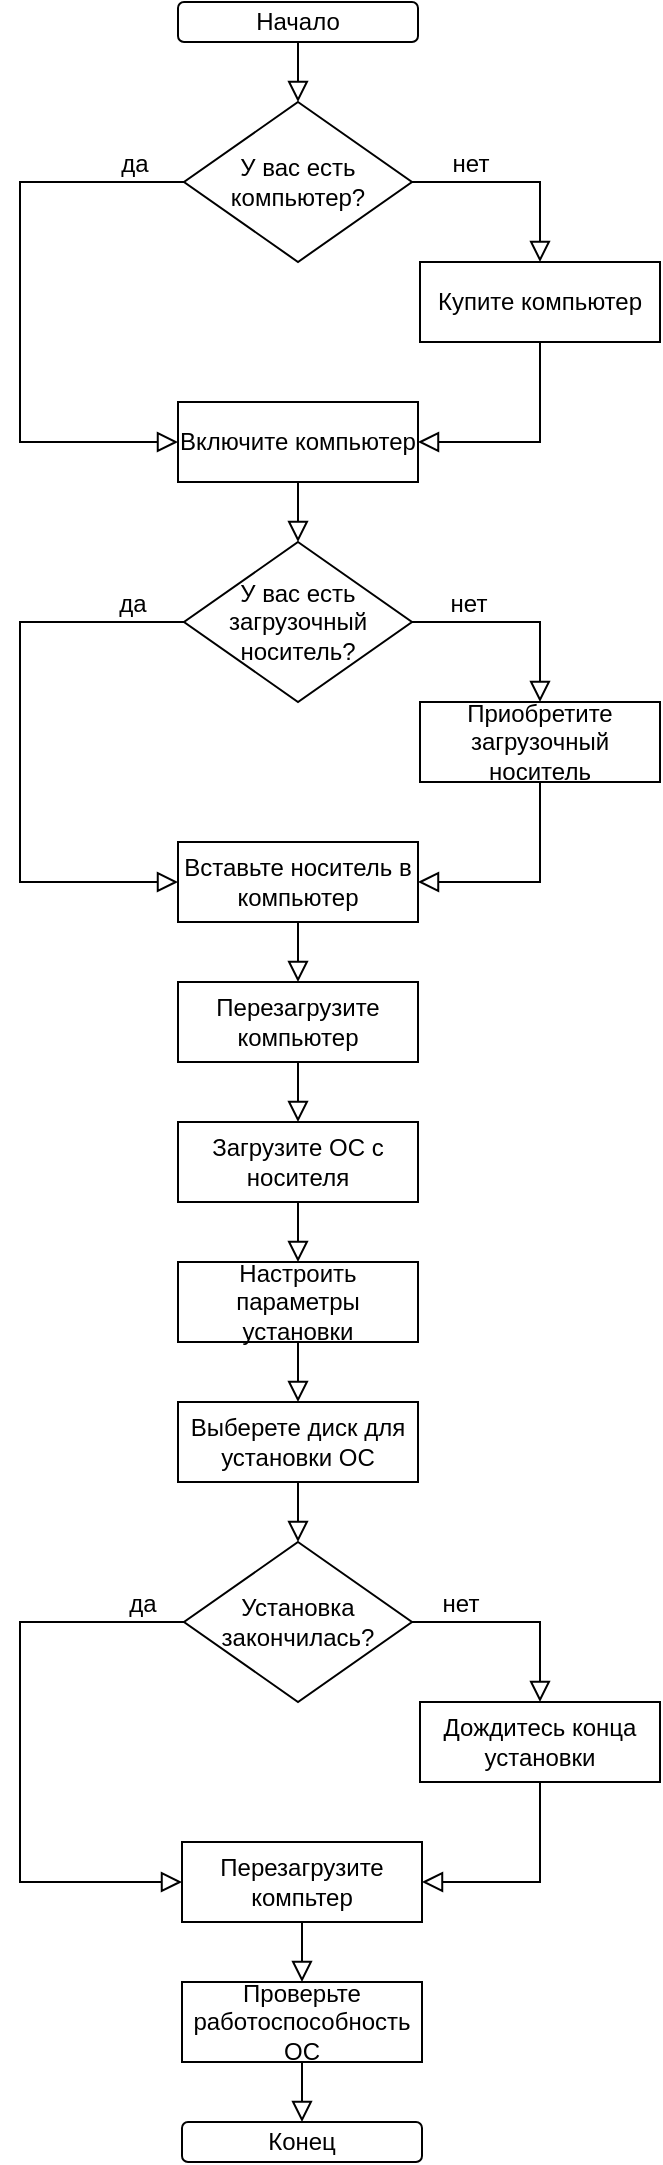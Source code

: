 <mxfile version="22.0.8" type="github">
  <diagram id="C5RBs43oDa-KdzZeNtuy" name="Page-1">
    <mxGraphModel dx="636" dy="358" grid="1" gridSize="10" guides="1" tooltips="1" connect="1" arrows="1" fold="1" page="1" pageScale="1" pageWidth="827" pageHeight="1169" math="0" shadow="0">
      <root>
        <mxCell id="WIyWlLk6GJQsqaUBKTNV-0" />
        <mxCell id="WIyWlLk6GJQsqaUBKTNV-1" parent="WIyWlLk6GJQsqaUBKTNV-0" />
        <mxCell id="WIyWlLk6GJQsqaUBKTNV-2" value="" style="rounded=0;html=1;jettySize=auto;orthogonalLoop=1;fontSize=11;endArrow=block;endFill=0;endSize=8;strokeWidth=1;shadow=0;labelBackgroundColor=none;edgeStyle=orthogonalEdgeStyle;entryX=0.5;entryY=0;entryDx=0;entryDy=0;" parent="WIyWlLk6GJQsqaUBKTNV-1" source="WIyWlLk6GJQsqaUBKTNV-3" target="ZUDtytT54O4jhnoepPId-2" edge="1">
          <mxGeometry relative="1" as="geometry">
            <mxPoint x="414" y="120" as="targetPoint" />
          </mxGeometry>
        </mxCell>
        <mxCell id="WIyWlLk6GJQsqaUBKTNV-3" value="Начало" style="rounded=1;whiteSpace=wrap;html=1;fontSize=12;glass=0;strokeWidth=1;shadow=0;" parent="WIyWlLk6GJQsqaUBKTNV-1" vertex="1">
          <mxGeometry x="359" width="120" height="20" as="geometry" />
        </mxCell>
        <mxCell id="ZUDtytT54O4jhnoepPId-6" value="" style="edgeStyle=orthogonalEdgeStyle;shape=connector;rounded=0;orthogonalLoop=1;jettySize=auto;html=1;shadow=0;labelBackgroundColor=none;strokeColor=default;strokeWidth=1;align=center;verticalAlign=middle;fontFamily=Helvetica;fontSize=11;fontColor=default;endArrow=block;endFill=0;endSize=8;entryX=1;entryY=0.5;entryDx=0;entryDy=0;exitX=0.5;exitY=1;exitDx=0;exitDy=0;" edge="1" parent="WIyWlLk6GJQsqaUBKTNV-1" source="ZUDtytT54O4jhnoepPId-0" target="ZUDtytT54O4jhnoepPId-4">
          <mxGeometry relative="1" as="geometry" />
        </mxCell>
        <mxCell id="ZUDtytT54O4jhnoepPId-0" value="Купите компьютер" style="rounded=0;whiteSpace=wrap;html=1;" vertex="1" parent="WIyWlLk6GJQsqaUBKTNV-1">
          <mxGeometry x="480" y="130" width="120" height="40" as="geometry" />
        </mxCell>
        <mxCell id="ZUDtytT54O4jhnoepPId-1" value="да" style="rounded=0;html=1;jettySize=auto;orthogonalLoop=1;fontSize=12;endArrow=block;endFill=0;endSize=8;strokeWidth=1;shadow=0;labelBackgroundColor=none;edgeStyle=orthogonalEdgeStyle;exitX=0;exitY=0.5;exitDx=0;exitDy=0;fontFamily=Helvetica;verticalAlign=bottom;entryX=0;entryY=0.5;entryDx=0;entryDy=0;labelPosition=center;verticalLabelPosition=middle;align=center;" edge="1" parent="WIyWlLk6GJQsqaUBKTNV-1" source="ZUDtytT54O4jhnoepPId-2" target="ZUDtytT54O4jhnoepPId-4">
          <mxGeometry x="-0.825" relative="1" as="geometry">
            <mxPoint x="410" y="280" as="sourcePoint" />
            <mxPoint x="230" y="90" as="targetPoint" />
            <Array as="points">
              <mxPoint x="280" y="90" />
              <mxPoint x="280" y="220" />
            </Array>
            <mxPoint as="offset" />
          </mxGeometry>
        </mxCell>
        <mxCell id="ZUDtytT54O4jhnoepPId-2" value="У вас есть компьютер?" style="rhombus;whiteSpace=wrap;html=1;" vertex="1" parent="WIyWlLk6GJQsqaUBKTNV-1">
          <mxGeometry x="362" y="50" width="114" height="80" as="geometry" />
        </mxCell>
        <mxCell id="ZUDtytT54O4jhnoepPId-3" value="нет" style="rounded=0;html=1;jettySize=auto;orthogonalLoop=1;fontSize=12;endArrow=block;endFill=0;endSize=8;strokeWidth=1;shadow=0;labelBackgroundColor=none;edgeStyle=orthogonalEdgeStyle;exitX=1;exitY=0.5;exitDx=0;exitDy=0;fontFamily=Helvetica;verticalAlign=bottom;entryX=0.5;entryY=0;entryDx=0;entryDy=0;" edge="1" parent="WIyWlLk6GJQsqaUBKTNV-1" source="ZUDtytT54O4jhnoepPId-2" target="ZUDtytT54O4jhnoepPId-0">
          <mxGeometry x="-0.442" relative="1" as="geometry">
            <mxPoint x="366" y="100" as="sourcePoint" />
            <mxPoint x="600" y="90" as="targetPoint" />
            <mxPoint as="offset" />
          </mxGeometry>
        </mxCell>
        <mxCell id="ZUDtytT54O4jhnoepPId-8" value="" style="edgeStyle=orthogonalEdgeStyle;shape=connector;rounded=0;orthogonalLoop=1;jettySize=auto;html=1;shadow=0;labelBackgroundColor=none;strokeColor=default;strokeWidth=1;align=center;verticalAlign=middle;fontFamily=Helvetica;fontSize=11;fontColor=default;endArrow=block;endFill=0;endSize=8;" edge="1" parent="WIyWlLk6GJQsqaUBKTNV-1" source="ZUDtytT54O4jhnoepPId-4" target="ZUDtytT54O4jhnoepPId-7">
          <mxGeometry relative="1" as="geometry" />
        </mxCell>
        <mxCell id="ZUDtytT54O4jhnoepPId-4" value="Включите компьютер" style="rounded=0;whiteSpace=wrap;html=1;" vertex="1" parent="WIyWlLk6GJQsqaUBKTNV-1">
          <mxGeometry x="359" y="200" width="120" height="40" as="geometry" />
        </mxCell>
        <mxCell id="ZUDtytT54O4jhnoepPId-10" value="нет" style="edgeStyle=orthogonalEdgeStyle;shape=connector;rounded=0;orthogonalLoop=1;jettySize=auto;html=1;shadow=0;labelBackgroundColor=none;strokeColor=default;strokeWidth=1;align=center;verticalAlign=bottom;fontFamily=Helvetica;fontSize=12;fontColor=default;endArrow=block;endFill=0;endSize=8;entryX=0.5;entryY=0;entryDx=0;entryDy=0;" edge="1" parent="WIyWlLk6GJQsqaUBKTNV-1" source="ZUDtytT54O4jhnoepPId-7" target="ZUDtytT54O4jhnoepPId-9">
          <mxGeometry x="-0.468" relative="1" as="geometry">
            <mxPoint as="offset" />
          </mxGeometry>
        </mxCell>
        <mxCell id="ZUDtytT54O4jhnoepPId-12" value="да" style="edgeStyle=orthogonalEdgeStyle;shape=connector;rounded=0;orthogonalLoop=1;jettySize=auto;html=1;shadow=0;labelBackgroundColor=none;strokeColor=default;strokeWidth=1;align=center;verticalAlign=bottom;fontFamily=Helvetica;fontSize=12;fontColor=default;endArrow=block;endFill=0;endSize=8;exitX=0;exitY=0.5;exitDx=0;exitDy=0;entryX=0;entryY=0.5;entryDx=0;entryDy=0;" edge="1" parent="WIyWlLk6GJQsqaUBKTNV-1" source="ZUDtytT54O4jhnoepPId-7" target="ZUDtytT54O4jhnoepPId-11">
          <mxGeometry x="-0.819" relative="1" as="geometry">
            <mxPoint x="260" y="500" as="targetPoint" />
            <Array as="points">
              <mxPoint x="280" y="310" />
              <mxPoint x="280" y="440" />
            </Array>
            <mxPoint as="offset" />
          </mxGeometry>
        </mxCell>
        <mxCell id="ZUDtytT54O4jhnoepPId-7" value="У вас есть загрузочный носитель?" style="rhombus;whiteSpace=wrap;html=1;rounded=0;" vertex="1" parent="WIyWlLk6GJQsqaUBKTNV-1">
          <mxGeometry x="362" y="270" width="114" height="80" as="geometry" />
        </mxCell>
        <mxCell id="ZUDtytT54O4jhnoepPId-9" value="Приобретите загрузочный носитель" style="whiteSpace=wrap;html=1;rounded=0;" vertex="1" parent="WIyWlLk6GJQsqaUBKTNV-1">
          <mxGeometry x="480" y="350" width="120" height="40" as="geometry" />
        </mxCell>
        <mxCell id="ZUDtytT54O4jhnoepPId-15" value="" style="edgeStyle=orthogonalEdgeStyle;shape=connector;rounded=0;orthogonalLoop=1;jettySize=auto;html=1;shadow=0;labelBackgroundColor=none;strokeColor=default;strokeWidth=1;align=center;verticalAlign=middle;fontFamily=Helvetica;fontSize=11;fontColor=default;endArrow=block;endFill=0;endSize=8;" edge="1" parent="WIyWlLk6GJQsqaUBKTNV-1" source="ZUDtytT54O4jhnoepPId-11" target="ZUDtytT54O4jhnoepPId-14">
          <mxGeometry relative="1" as="geometry" />
        </mxCell>
        <mxCell id="ZUDtytT54O4jhnoepPId-11" value="Вставьте носитель в компьютер" style="whiteSpace=wrap;html=1;rounded=0;" vertex="1" parent="WIyWlLk6GJQsqaUBKTNV-1">
          <mxGeometry x="359" y="420" width="120" height="40" as="geometry" />
        </mxCell>
        <mxCell id="ZUDtytT54O4jhnoepPId-13" value="" style="edgeStyle=orthogonalEdgeStyle;shape=connector;rounded=0;orthogonalLoop=1;jettySize=auto;html=1;shadow=0;labelBackgroundColor=none;strokeColor=default;strokeWidth=1;align=center;verticalAlign=middle;fontFamily=Helvetica;fontSize=11;fontColor=default;endArrow=block;endFill=0;endSize=8;entryX=1;entryY=0.5;entryDx=0;entryDy=0;exitX=0.5;exitY=1;exitDx=0;exitDy=0;" edge="1" parent="WIyWlLk6GJQsqaUBKTNV-1" source="ZUDtytT54O4jhnoepPId-9" target="ZUDtytT54O4jhnoepPId-11">
          <mxGeometry relative="1" as="geometry">
            <mxPoint x="481" y="320" as="sourcePoint" />
            <mxPoint x="550" y="360" as="targetPoint" />
          </mxGeometry>
        </mxCell>
        <mxCell id="ZUDtytT54O4jhnoepPId-17" value="" style="edgeStyle=orthogonalEdgeStyle;shape=connector;rounded=0;orthogonalLoop=1;jettySize=auto;html=1;shadow=0;labelBackgroundColor=none;strokeColor=default;strokeWidth=1;align=center;verticalAlign=middle;fontFamily=Helvetica;fontSize=11;fontColor=default;endArrow=block;endFill=0;endSize=8;" edge="1" parent="WIyWlLk6GJQsqaUBKTNV-1" source="ZUDtytT54O4jhnoepPId-14" target="ZUDtytT54O4jhnoepPId-16">
          <mxGeometry relative="1" as="geometry" />
        </mxCell>
        <mxCell id="ZUDtytT54O4jhnoepPId-14" value="Перезагрузите компьютер" style="whiteSpace=wrap;html=1;rounded=0;" vertex="1" parent="WIyWlLk6GJQsqaUBKTNV-1">
          <mxGeometry x="359" y="490" width="120" height="40" as="geometry" />
        </mxCell>
        <mxCell id="ZUDtytT54O4jhnoepPId-19" value="" style="edgeStyle=orthogonalEdgeStyle;shape=connector;rounded=0;orthogonalLoop=1;jettySize=auto;html=1;shadow=0;labelBackgroundColor=none;strokeColor=default;strokeWidth=1;align=center;verticalAlign=middle;fontFamily=Helvetica;fontSize=11;fontColor=default;endArrow=block;endFill=0;endSize=8;" edge="1" parent="WIyWlLk6GJQsqaUBKTNV-1" source="ZUDtytT54O4jhnoepPId-16" target="ZUDtytT54O4jhnoepPId-18">
          <mxGeometry relative="1" as="geometry" />
        </mxCell>
        <mxCell id="ZUDtytT54O4jhnoepPId-16" value="Загрузите ОС с носителя" style="whiteSpace=wrap;html=1;rounded=0;" vertex="1" parent="WIyWlLk6GJQsqaUBKTNV-1">
          <mxGeometry x="359" y="560" width="120" height="40" as="geometry" />
        </mxCell>
        <mxCell id="ZUDtytT54O4jhnoepPId-21" value="" style="edgeStyle=orthogonalEdgeStyle;shape=connector;rounded=0;orthogonalLoop=1;jettySize=auto;html=1;shadow=0;labelBackgroundColor=none;strokeColor=default;strokeWidth=1;align=center;verticalAlign=middle;fontFamily=Helvetica;fontSize=11;fontColor=default;endArrow=block;endFill=0;endSize=8;" edge="1" parent="WIyWlLk6GJQsqaUBKTNV-1" source="ZUDtytT54O4jhnoepPId-18" target="ZUDtytT54O4jhnoepPId-20">
          <mxGeometry relative="1" as="geometry" />
        </mxCell>
        <mxCell id="ZUDtytT54O4jhnoepPId-18" value="Настроить параметры установки" style="whiteSpace=wrap;html=1;rounded=0;" vertex="1" parent="WIyWlLk6GJQsqaUBKTNV-1">
          <mxGeometry x="359" y="630" width="120" height="40" as="geometry" />
        </mxCell>
        <mxCell id="ZUDtytT54O4jhnoepPId-20" value="Выберете диск для установки ОС" style="whiteSpace=wrap;html=1;rounded=0;" vertex="1" parent="WIyWlLk6GJQsqaUBKTNV-1">
          <mxGeometry x="359" y="700" width="120" height="40" as="geometry" />
        </mxCell>
        <mxCell id="ZUDtytT54O4jhnoepPId-22" value="" style="edgeStyle=orthogonalEdgeStyle;shape=connector;rounded=0;orthogonalLoop=1;jettySize=auto;html=1;shadow=0;labelBackgroundColor=none;strokeColor=default;strokeWidth=1;align=center;verticalAlign=middle;fontFamily=Helvetica;fontSize=11;fontColor=default;endArrow=block;endFill=0;endSize=8;exitX=0.5;exitY=1;exitDx=0;exitDy=0;" edge="1" parent="WIyWlLk6GJQsqaUBKTNV-1" target="ZUDtytT54O4jhnoepPId-25" source="ZUDtytT54O4jhnoepPId-20">
          <mxGeometry relative="1" as="geometry">
            <mxPoint x="414" y="769" as="sourcePoint" />
          </mxGeometry>
        </mxCell>
        <mxCell id="ZUDtytT54O4jhnoepPId-23" value="нет" style="edgeStyle=orthogonalEdgeStyle;shape=connector;rounded=0;orthogonalLoop=1;jettySize=auto;html=1;shadow=0;labelBackgroundColor=none;strokeColor=default;strokeWidth=1;align=center;verticalAlign=bottom;fontFamily=Helvetica;fontSize=12;fontColor=default;endArrow=block;endFill=0;endSize=8;entryX=0.5;entryY=0;entryDx=0;entryDy=0;" edge="1" parent="WIyWlLk6GJQsqaUBKTNV-1" source="ZUDtytT54O4jhnoepPId-25" target="ZUDtytT54O4jhnoepPId-26">
          <mxGeometry x="-0.539" relative="1" as="geometry">
            <mxPoint as="offset" />
          </mxGeometry>
        </mxCell>
        <mxCell id="ZUDtytT54O4jhnoepPId-24" value="да" style="edgeStyle=orthogonalEdgeStyle;shape=connector;rounded=0;orthogonalLoop=1;jettySize=auto;html=1;shadow=0;labelBackgroundColor=none;strokeColor=default;strokeWidth=1;align=center;verticalAlign=bottom;fontFamily=Helvetica;fontSize=12;fontColor=default;endArrow=block;endFill=0;endSize=8;exitX=0;exitY=0.5;exitDx=0;exitDy=0;entryX=0;entryY=0.5;entryDx=0;entryDy=0;" edge="1" parent="WIyWlLk6GJQsqaUBKTNV-1" source="ZUDtytT54O4jhnoepPId-25" target="ZUDtytT54O4jhnoepPId-27">
          <mxGeometry x="-0.855" relative="1" as="geometry">
            <mxPoint x="260" y="1000" as="targetPoint" />
            <Array as="points">
              <mxPoint x="280" y="810" />
              <mxPoint x="280" y="940" />
            </Array>
            <mxPoint as="offset" />
          </mxGeometry>
        </mxCell>
        <mxCell id="ZUDtytT54O4jhnoepPId-25" value="Установка закончилась?" style="rhombus;whiteSpace=wrap;html=1;rounded=0;" vertex="1" parent="WIyWlLk6GJQsqaUBKTNV-1">
          <mxGeometry x="362" y="770" width="114" height="80" as="geometry" />
        </mxCell>
        <mxCell id="ZUDtytT54O4jhnoepPId-26" value="Дождитесь конца установки" style="whiteSpace=wrap;html=1;rounded=0;" vertex="1" parent="WIyWlLk6GJQsqaUBKTNV-1">
          <mxGeometry x="480" y="850" width="120" height="40" as="geometry" />
        </mxCell>
        <mxCell id="ZUDtytT54O4jhnoepPId-30" value="" style="edgeStyle=orthogonalEdgeStyle;shape=connector;rounded=0;orthogonalLoop=1;jettySize=auto;html=1;shadow=0;labelBackgroundColor=none;strokeColor=default;strokeWidth=1;align=center;verticalAlign=middle;fontFamily=Helvetica;fontSize=11;fontColor=default;endArrow=block;endFill=0;endSize=8;entryX=0.5;entryY=0;entryDx=0;entryDy=0;" edge="1" parent="WIyWlLk6GJQsqaUBKTNV-1" source="ZUDtytT54O4jhnoepPId-27" target="ZUDtytT54O4jhnoepPId-29">
          <mxGeometry relative="1" as="geometry">
            <mxPoint x="419" y="1010" as="targetPoint" />
          </mxGeometry>
        </mxCell>
        <mxCell id="ZUDtytT54O4jhnoepPId-27" value="Перезагрузите компьтер" style="whiteSpace=wrap;html=1;rounded=0;" vertex="1" parent="WIyWlLk6GJQsqaUBKTNV-1">
          <mxGeometry x="361" y="920" width="120" height="40" as="geometry" />
        </mxCell>
        <mxCell id="ZUDtytT54O4jhnoepPId-28" value="" style="edgeStyle=orthogonalEdgeStyle;shape=connector;rounded=0;orthogonalLoop=1;jettySize=auto;html=1;shadow=0;labelBackgroundColor=none;strokeColor=default;strokeWidth=1;align=center;verticalAlign=middle;fontFamily=Helvetica;fontSize=11;fontColor=default;endArrow=block;endFill=0;endSize=8;entryX=1;entryY=0.5;entryDx=0;entryDy=0;exitX=0.5;exitY=1;exitDx=0;exitDy=0;" edge="1" parent="WIyWlLk6GJQsqaUBKTNV-1" source="ZUDtytT54O4jhnoepPId-26" target="ZUDtytT54O4jhnoepPId-27">
          <mxGeometry relative="1" as="geometry">
            <mxPoint x="481" y="820" as="sourcePoint" />
            <mxPoint x="550" y="860" as="targetPoint" />
          </mxGeometry>
        </mxCell>
        <mxCell id="ZUDtytT54O4jhnoepPId-29" value="Проверьте работоспособность ОС" style="whiteSpace=wrap;html=1;rounded=0;" vertex="1" parent="WIyWlLk6GJQsqaUBKTNV-1">
          <mxGeometry x="361" y="990" width="120" height="40" as="geometry" />
        </mxCell>
        <mxCell id="ZUDtytT54O4jhnoepPId-32" value="Конец" style="rounded=1;whiteSpace=wrap;html=1;fontSize=12;glass=0;strokeWidth=1;shadow=0;" vertex="1" parent="WIyWlLk6GJQsqaUBKTNV-1">
          <mxGeometry x="361" y="1060" width="120" height="20" as="geometry" />
        </mxCell>
        <mxCell id="ZUDtytT54O4jhnoepPId-33" value="" style="edgeStyle=orthogonalEdgeStyle;shape=connector;rounded=0;orthogonalLoop=1;jettySize=auto;html=1;shadow=0;labelBackgroundColor=none;strokeColor=default;strokeWidth=1;align=center;verticalAlign=middle;fontFamily=Helvetica;fontSize=11;fontColor=default;endArrow=block;endFill=0;endSize=8;entryX=0.5;entryY=0;entryDx=0;entryDy=0;exitX=0.5;exitY=1;exitDx=0;exitDy=0;" edge="1" parent="WIyWlLk6GJQsqaUBKTNV-1" source="ZUDtytT54O4jhnoepPId-29" target="ZUDtytT54O4jhnoepPId-32">
          <mxGeometry relative="1" as="geometry">
            <mxPoint x="429" y="980" as="sourcePoint" />
            <mxPoint x="429" y="1016" as="targetPoint" />
          </mxGeometry>
        </mxCell>
      </root>
    </mxGraphModel>
  </diagram>
</mxfile>
